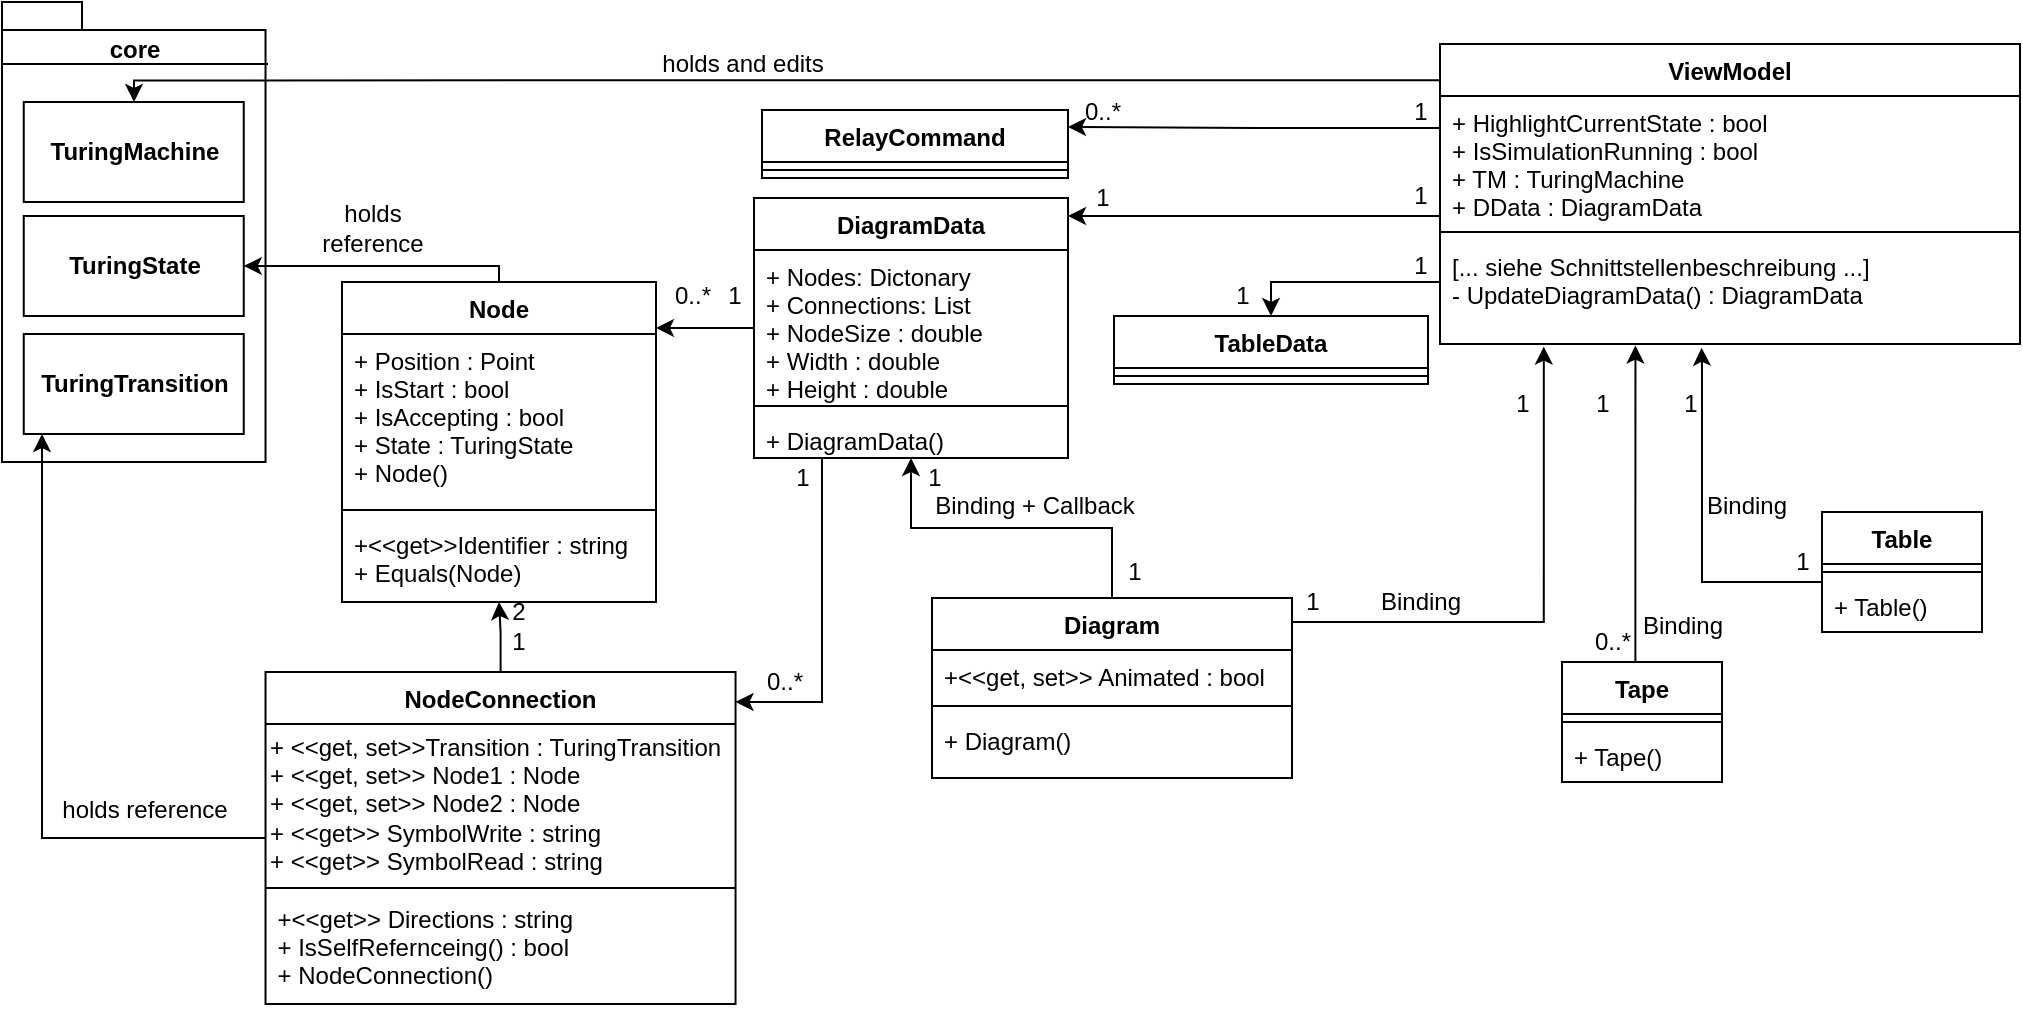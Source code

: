 <mxfile version="18.0.0" type="device"><diagram id="dchTiyNIl8KOHQZsSoF_" name="Page-1"><mxGraphModel dx="1550" dy="834" grid="1" gridSize="10" guides="1" tooltips="1" connect="1" arrows="1" fold="1" page="1" pageScale="1" pageWidth="1169" pageHeight="827" math="0" shadow="0"><root><mxCell id="0"/><mxCell id="1" parent="0"/><mxCell id="G-NHdpEDeoGginfyEZzY-34" style="edgeStyle=orthogonalEdgeStyle;rounded=0;orthogonalLoop=1;jettySize=auto;html=1;entryX=1;entryY=0.25;entryDx=0;entryDy=0;startArrow=none;startFill=0;endArrow=classic;endFill=1;endSize=6;strokeWidth=1;exitX=0;exitY=0.209;exitDx=0;exitDy=0;exitPerimeter=0;" parent="1" source="G-NHdpEDeoGginfyEZzY-89" target="G-NHdpEDeoGginfyEZzY-30" edge="1"><mxGeometry relative="1" as="geometry"><mxPoint x="705" y="83" as="sourcePoint"/><Array as="points"><mxPoint x="779" y="83"/><mxPoint x="686" y="83"/></Array></mxGeometry></mxCell><mxCell id="G-NHdpEDeoGginfyEZzY-39" style="edgeStyle=orthogonalEdgeStyle;rounded=0;orthogonalLoop=1;jettySize=auto;html=1;startArrow=none;startFill=0;endArrow=classic;endFill=1;endSize=6;strokeWidth=1;exitX=0;exitY=0.827;exitDx=0;exitDy=0;exitPerimeter=0;" parent="1" source="G-NHdpEDeoGginfyEZzY-89" target="G-NHdpEDeoGginfyEZzY-43" edge="1"><mxGeometry relative="1" as="geometry"><mxPoint x="705" y="127" as="sourcePoint"/><mxPoint x="593" y="126.5" as="targetPoint"/><Array as="points"><mxPoint x="779" y="127"/></Array></mxGeometry></mxCell><mxCell id="G-NHdpEDeoGginfyEZzY-30" value="RelayCommand" style="swimlane;fontStyle=1;align=center;verticalAlign=top;childLayout=stackLayout;horizontal=1;startSize=26;horizontalStack=0;resizeParent=1;resizeParentMax=0;resizeLast=0;collapsible=1;marginBottom=0;" parent="1" vertex="1"><mxGeometry x="440" y="74" width="153" height="34" as="geometry"/></mxCell><mxCell id="G-NHdpEDeoGginfyEZzY-32" value="" style="line;strokeWidth=1;fillColor=none;align=left;verticalAlign=middle;spacingTop=-1;spacingLeft=3;spacingRight=3;rotatable=0;labelPosition=right;points=[];portConstraint=eastwest;" parent="G-NHdpEDeoGginfyEZzY-30" vertex="1"><mxGeometry y="26" width="153" height="8" as="geometry"/></mxCell><mxCell id="G-NHdpEDeoGginfyEZzY-35" value="1" style="text;html=1;align=center;verticalAlign=middle;resizable=0;points=[];autosize=1;strokeColor=none;fillColor=none;" parent="1" vertex="1"><mxGeometry x="759" y="65" width="20" height="20" as="geometry"/></mxCell><mxCell id="G-NHdpEDeoGginfyEZzY-36" value="0..*" style="text;html=1;align=center;verticalAlign=middle;resizable=0;points=[];autosize=1;strokeColor=none;fillColor=none;" parent="1" vertex="1"><mxGeometry x="595" y="65" width="30" height="20" as="geometry"/></mxCell><mxCell id="G-NHdpEDeoGginfyEZzY-40" value="1" style="text;html=1;align=center;verticalAlign=middle;resizable=0;points=[];autosize=1;strokeColor=none;fillColor=none;" parent="1" vertex="1"><mxGeometry x="759" y="107" width="20" height="20" as="geometry"/></mxCell><mxCell id="G-NHdpEDeoGginfyEZzY-41" value="1" style="text;html=1;align=center;verticalAlign=middle;resizable=0;points=[];autosize=1;strokeColor=none;fillColor=none;" parent="1" vertex="1"><mxGeometry x="600" y="108" width="20" height="20" as="geometry"/></mxCell><mxCell id="G-NHdpEDeoGginfyEZzY-56" style="edgeStyle=orthogonalEdgeStyle;rounded=0;orthogonalLoop=1;jettySize=auto;html=1;startArrow=none;startFill=0;endArrow=classic;endFill=1;endSize=6;strokeWidth=1;" parent="1" source="G-NHdpEDeoGginfyEZzY-43" target="G-NHdpEDeoGginfyEZzY-47" edge="1"><mxGeometry relative="1" as="geometry"><Array as="points"><mxPoint x="440" y="232"/></Array></mxGeometry></mxCell><mxCell id="G-NHdpEDeoGginfyEZzY-57" style="edgeStyle=orthogonalEdgeStyle;rounded=0;orthogonalLoop=1;jettySize=auto;html=1;startArrow=none;startFill=0;endArrow=classic;endFill=1;endSize=6;strokeWidth=1;" parent="1" source="G-NHdpEDeoGginfyEZzY-43" target="G-NHdpEDeoGginfyEZzY-51" edge="1"><mxGeometry relative="1" as="geometry"><Array as="points"><mxPoint x="470" y="370"/></Array></mxGeometry></mxCell><mxCell id="G-NHdpEDeoGginfyEZzY-43" value="DiagramData" style="swimlane;fontStyle=1;align=center;verticalAlign=top;childLayout=stackLayout;horizontal=1;startSize=26;horizontalStack=0;resizeParent=1;resizeParentMax=0;resizeLast=0;collapsible=1;marginBottom=0;" parent="1" vertex="1"><mxGeometry x="436" y="118" width="157" height="130" as="geometry"/></mxCell><mxCell id="G-NHdpEDeoGginfyEZzY-44" value="+ Nodes: Dictonary&#xA;+ Connections: List&#xA;+ NodeSize : double&#xA;+ Width : double&#xA;+ Height : double" style="text;strokeColor=none;fillColor=none;align=left;verticalAlign=top;spacingLeft=4;spacingRight=4;overflow=hidden;rotatable=0;points=[[0,0.5],[1,0.5]];portConstraint=eastwest;" parent="G-NHdpEDeoGginfyEZzY-43" vertex="1"><mxGeometry y="26" width="157" height="74" as="geometry"/></mxCell><mxCell id="G-NHdpEDeoGginfyEZzY-45" value="" style="line;strokeWidth=1;fillColor=none;align=left;verticalAlign=middle;spacingTop=-1;spacingLeft=3;spacingRight=3;rotatable=0;labelPosition=right;points=[];portConstraint=eastwest;" parent="G-NHdpEDeoGginfyEZzY-43" vertex="1"><mxGeometry y="100" width="157" height="8" as="geometry"/></mxCell><mxCell id="G-NHdpEDeoGginfyEZzY-46" value="+ DiagramData()" style="text;strokeColor=none;fillColor=none;align=left;verticalAlign=top;spacingLeft=4;spacingRight=4;overflow=hidden;rotatable=0;points=[[0,0.5],[1,0.5]];portConstraint=eastwest;" parent="G-NHdpEDeoGginfyEZzY-43" vertex="1"><mxGeometry y="108" width="157" height="22" as="geometry"/></mxCell><mxCell id="G-NHdpEDeoGginfyEZzY-47" value="Node" style="swimlane;fontStyle=1;align=center;verticalAlign=top;childLayout=stackLayout;horizontal=1;startSize=26;horizontalStack=0;resizeParent=1;resizeParentMax=0;resizeLast=0;collapsible=1;marginBottom=0;" parent="1" vertex="1"><mxGeometry x="230" y="160" width="157" height="160" as="geometry"/></mxCell><mxCell id="G-NHdpEDeoGginfyEZzY-48" value="+ Position : Point&#xA;+ IsStart : bool&#xA;+ IsAccepting : bool&#xA;+ State : TuringState&#xA;+ Node()" style="text;strokeColor=none;fillColor=none;align=left;verticalAlign=top;spacingLeft=4;spacingRight=4;overflow=hidden;rotatable=0;points=[[0,0.5],[1,0.5]];portConstraint=eastwest;" parent="G-NHdpEDeoGginfyEZzY-47" vertex="1"><mxGeometry y="26" width="157" height="84" as="geometry"/></mxCell><mxCell id="G-NHdpEDeoGginfyEZzY-49" value="" style="line;strokeWidth=1;fillColor=none;align=left;verticalAlign=middle;spacingTop=-1;spacingLeft=3;spacingRight=3;rotatable=0;labelPosition=right;points=[];portConstraint=eastwest;" parent="G-NHdpEDeoGginfyEZzY-47" vertex="1"><mxGeometry y="110" width="157" height="8" as="geometry"/></mxCell><mxCell id="G-NHdpEDeoGginfyEZzY-50" value="+&lt;&lt;get&gt;&gt;Identifier : string&#xA;+ Equals(Node)&#xA;" style="text;strokeColor=none;fillColor=none;align=left;verticalAlign=top;spacingLeft=4;spacingRight=4;overflow=hidden;rotatable=0;points=[[0,0.5],[1,0.5]];portConstraint=eastwest;" parent="G-NHdpEDeoGginfyEZzY-47" vertex="1"><mxGeometry y="118" width="157" height="42" as="geometry"/></mxCell><mxCell id="G-NHdpEDeoGginfyEZzY-69" style="edgeStyle=orthogonalEdgeStyle;rounded=0;orthogonalLoop=1;jettySize=auto;html=1;startArrow=none;startFill=0;endArrow=classic;endFill=1;endSize=6;strokeWidth=1;" parent="1" source="G-NHdpEDeoGginfyEZzY-51" target="G-NHdpEDeoGginfyEZzY-47" edge="1"><mxGeometry relative="1" as="geometry"/></mxCell><mxCell id="G-NHdpEDeoGginfyEZzY-51" value="NodeConnection" style="swimlane;fontStyle=1;align=center;verticalAlign=top;childLayout=stackLayout;horizontal=1;startSize=26;horizontalStack=0;resizeParent=1;resizeParentMax=0;resizeLast=0;collapsible=1;marginBottom=0;" parent="1" vertex="1"><mxGeometry x="191.76" y="355" width="235" height="166" as="geometry"/></mxCell><mxCell id="nLPxCyhW_LGcj3yW4wjA-1" value="&lt;div align=&quot;left&quot;&gt;+ &amp;lt;&amp;lt;get, set&amp;gt;&amp;gt;Transition : TuringTransition &lt;/div&gt;&lt;div align=&quot;left&quot;&gt;+ &amp;lt;&amp;lt;get, set&amp;gt;&amp;gt; Node1 : Node&lt;/div&gt;&lt;div align=&quot;left&quot;&gt;+ &amp;lt;&amp;lt;get, set&amp;gt;&amp;gt; Node2 : Node&lt;/div&gt;&lt;div align=&quot;left&quot;&gt;+ &amp;lt;&amp;lt;get&amp;gt;&amp;gt; SymbolWrite : string&lt;/div&gt;&lt;div align=&quot;left&quot;&gt;+ &amp;lt;&amp;lt;get&amp;gt;&amp;gt; SymbolRead : string&lt;br&gt;&lt;/div&gt;" style="text;html=1;align=left;verticalAlign=middle;resizable=0;points=[];autosize=1;strokeColor=none;fillColor=none;" vertex="1" parent="G-NHdpEDeoGginfyEZzY-51"><mxGeometry y="26" width="235" height="80" as="geometry"/></mxCell><mxCell id="G-NHdpEDeoGginfyEZzY-53" value="" style="line;strokeWidth=1;fillColor=none;align=left;verticalAlign=middle;spacingTop=-1;spacingLeft=3;spacingRight=3;rotatable=0;labelPosition=right;points=[];portConstraint=eastwest;" parent="G-NHdpEDeoGginfyEZzY-51" vertex="1"><mxGeometry y="106" width="235" height="4" as="geometry"/></mxCell><mxCell id="G-NHdpEDeoGginfyEZzY-54" value="+&lt;&lt;get&gt;&gt; Directions : string&#xA;+ IsSelfRefernceing() : bool&#xA;+ NodeConnection()" style="text;strokeColor=none;fillColor=none;align=left;verticalAlign=top;spacingLeft=4;spacingRight=4;overflow=hidden;rotatable=0;points=[[0,0.5],[1,0.5]];portConstraint=eastwest;" parent="G-NHdpEDeoGginfyEZzY-51" vertex="1"><mxGeometry y="110" width="235" height="56" as="geometry"/></mxCell><mxCell id="G-NHdpEDeoGginfyEZzY-59" value="core" style="shape=folder;fontStyle=1;spacingTop=10;tabWidth=40;tabHeight=14;tabPosition=left;html=1;verticalAlign=top;" parent="1" vertex="1"><mxGeometry x="60" y="20" width="131.76" height="230" as="geometry"/></mxCell><mxCell id="G-NHdpEDeoGginfyEZzY-63" value="&lt;b&gt;TuringState&lt;/b&gt;" style="html=1;" parent="1" vertex="1"><mxGeometry x="70.88" y="127" width="110" height="50" as="geometry"/></mxCell><mxCell id="G-NHdpEDeoGginfyEZzY-64" value="&lt;b&gt;TuringTransition&lt;/b&gt;" style="html=1;" parent="1" vertex="1"><mxGeometry x="70.88" y="186" width="110" height="50" as="geometry"/></mxCell><mxCell id="G-NHdpEDeoGginfyEZzY-65" value="&lt;b&gt;TuringMachine&lt;/b&gt;" style="html=1;" parent="1" vertex="1"><mxGeometry x="70.88" y="70" width="110" height="50" as="geometry"/></mxCell><mxCell id="G-NHdpEDeoGginfyEZzY-66" value="" style="line;strokeWidth=1;fillColor=none;align=left;verticalAlign=middle;spacingTop=-1;spacingLeft=3;spacingRight=3;rotatable=0;labelPosition=right;points=[];portConstraint=eastwest;" parent="1" vertex="1"><mxGeometry x="60" y="50" width="133" height="2" as="geometry"/></mxCell><mxCell id="G-NHdpEDeoGginfyEZzY-67" style="edgeStyle=orthogonalEdgeStyle;rounded=0;orthogonalLoop=1;jettySize=auto;html=1;startArrow=none;startFill=0;endArrow=classic;endFill=1;endSize=6;strokeWidth=1;exitX=-0.001;exitY=0.121;exitDx=0;exitDy=0;exitPerimeter=0;" parent="1" source="G-NHdpEDeoGginfyEZzY-88" target="G-NHdpEDeoGginfyEZzY-65" edge="1"><mxGeometry relative="1" as="geometry"><mxPoint x="705" y="60" as="sourcePoint"/><Array as="points"><mxPoint x="126" y="60"/></Array></mxGeometry></mxCell><mxCell id="G-NHdpEDeoGginfyEZzY-70" style="edgeStyle=orthogonalEdgeStyle;rounded=0;orthogonalLoop=1;jettySize=auto;html=1;startArrow=none;startFill=0;endArrow=classic;endFill=1;endSize=6;strokeWidth=1;" parent="1" source="G-NHdpEDeoGginfyEZzY-47" target="G-NHdpEDeoGginfyEZzY-63" edge="1"><mxGeometry relative="1" as="geometry"><Array as="points"><mxPoint x="309" y="152"/></Array></mxGeometry></mxCell><mxCell id="G-NHdpEDeoGginfyEZzY-71" style="edgeStyle=orthogonalEdgeStyle;rounded=0;orthogonalLoop=1;jettySize=auto;html=1;startArrow=none;startFill=0;endArrow=classic;endFill=1;endSize=6;strokeWidth=1;" parent="1" source="G-NHdpEDeoGginfyEZzY-51" target="G-NHdpEDeoGginfyEZzY-64" edge="1"><mxGeometry relative="1" as="geometry"><Array as="points"><mxPoint x="80" y="438"/></Array></mxGeometry></mxCell><mxCell id="G-NHdpEDeoGginfyEZzY-72" value="holds reference" style="text;html=1;align=center;verticalAlign=middle;resizable=0;points=[];autosize=1;strokeColor=none;fillColor=none;" parent="1" vertex="1"><mxGeometry x="80.88" y="414" width="100" height="20" as="geometry"/></mxCell><mxCell id="G-NHdpEDeoGginfyEZzY-73" value="holds&lt;br&gt;reference" style="text;html=1;align=center;verticalAlign=middle;resizable=0;points=[];autosize=1;strokeColor=none;fillColor=none;" parent="1" vertex="1"><mxGeometry x="210" y="118" width="70" height="30" as="geometry"/></mxCell><mxCell id="G-NHdpEDeoGginfyEZzY-74" value="holds and edits" style="text;html=1;align=center;verticalAlign=middle;resizable=0;points=[];autosize=1;strokeColor=none;fillColor=none;" parent="1" vertex="1"><mxGeometry x="380" y="41" width="100" height="20" as="geometry"/></mxCell><mxCell id="G-NHdpEDeoGginfyEZzY-94" style="edgeStyle=orthogonalEdgeStyle;rounded=0;orthogonalLoop=1;jettySize=auto;html=1;entryX=0.179;entryY=1.025;entryDx=0;entryDy=0;entryPerimeter=0;startArrow=none;startFill=0;endArrow=classic;endFill=1;endSize=6;strokeWidth=1;" parent="1" source="G-NHdpEDeoGginfyEZzY-75" target="G-NHdpEDeoGginfyEZzY-91" edge="1"><mxGeometry relative="1" as="geometry"><Array as="points"><mxPoint x="831" y="330"/></Array></mxGeometry></mxCell><mxCell id="G-NHdpEDeoGginfyEZzY-127" style="edgeStyle=orthogonalEdgeStyle;rounded=0;orthogonalLoop=1;jettySize=auto;html=1;startArrow=none;startFill=0;endArrow=classic;endFill=1;endSize=6;strokeWidth=1;" parent="1" source="G-NHdpEDeoGginfyEZzY-75" target="G-NHdpEDeoGginfyEZzY-43" edge="1"><mxGeometry relative="1" as="geometry"/></mxCell><mxCell id="G-NHdpEDeoGginfyEZzY-75" value="Diagram" style="swimlane;fontStyle=1;align=center;verticalAlign=top;childLayout=stackLayout;horizontal=1;startSize=26;horizontalStack=0;resizeParent=1;resizeParentMax=0;resizeLast=0;collapsible=1;marginBottom=0;" parent="1" vertex="1"><mxGeometry x="525" y="318" width="180" height="90" as="geometry"/></mxCell><mxCell id="G-NHdpEDeoGginfyEZzY-76" value="+&lt;&lt;get, set&gt;&gt; Animated : bool" style="text;strokeColor=none;fillColor=none;align=left;verticalAlign=top;spacingLeft=4;spacingRight=4;overflow=hidden;rotatable=0;points=[[0,0.5],[1,0.5]];portConstraint=eastwest;" parent="G-NHdpEDeoGginfyEZzY-75" vertex="1"><mxGeometry y="26" width="180" height="24" as="geometry"/></mxCell><mxCell id="G-NHdpEDeoGginfyEZzY-77" value="" style="line;strokeWidth=1;fillColor=none;align=left;verticalAlign=middle;spacingTop=-1;spacingLeft=3;spacingRight=3;rotatable=0;labelPosition=right;points=[];portConstraint=eastwest;" parent="G-NHdpEDeoGginfyEZzY-75" vertex="1"><mxGeometry y="50" width="180" height="8" as="geometry"/></mxCell><mxCell id="G-NHdpEDeoGginfyEZzY-78" value="+ Diagram()" style="text;strokeColor=none;fillColor=none;align=left;verticalAlign=top;spacingLeft=4;spacingRight=4;overflow=hidden;rotatable=0;points=[[0,0.5],[1,0.5]];portConstraint=eastwest;" parent="G-NHdpEDeoGginfyEZzY-75" vertex="1"><mxGeometry y="58" width="180" height="32" as="geometry"/></mxCell><mxCell id="G-NHdpEDeoGginfyEZzY-81" value="Binding" style="text;html=1;align=center;verticalAlign=middle;resizable=0;points=[];autosize=1;strokeColor=none;fillColor=none;" parent="1" vertex="1"><mxGeometry x="739" y="310" width="60" height="20" as="geometry"/></mxCell><mxCell id="G-NHdpEDeoGginfyEZzY-92" style="edgeStyle=orthogonalEdgeStyle;rounded=0;orthogonalLoop=1;jettySize=auto;html=1;startArrow=none;startFill=0;endArrow=classic;endFill=1;endSize=6;strokeWidth=1;entryX=0.451;entryY=1.036;entryDx=0;entryDy=0;entryPerimeter=0;" parent="1" source="G-NHdpEDeoGginfyEZzY-83" target="G-NHdpEDeoGginfyEZzY-91" edge="1"><mxGeometry relative="1" as="geometry"><mxPoint x="880" y="210" as="targetPoint"/><Array as="points"><mxPoint x="910" y="310"/><mxPoint x="910" y="203"/></Array></mxGeometry></mxCell><mxCell id="G-NHdpEDeoGginfyEZzY-83" value="Table" style="swimlane;fontStyle=1;align=center;verticalAlign=top;childLayout=stackLayout;horizontal=1;startSize=26;horizontalStack=0;resizeParent=1;resizeParentMax=0;resizeLast=0;collapsible=1;marginBottom=0;" parent="1" vertex="1"><mxGeometry x="970" y="275" width="80" height="60" as="geometry"/></mxCell><mxCell id="G-NHdpEDeoGginfyEZzY-85" value="" style="line;strokeWidth=1;fillColor=none;align=left;verticalAlign=middle;spacingTop=-1;spacingLeft=3;spacingRight=3;rotatable=0;labelPosition=right;points=[];portConstraint=eastwest;" parent="G-NHdpEDeoGginfyEZzY-83" vertex="1"><mxGeometry y="26" width="80" height="8" as="geometry"/></mxCell><mxCell id="G-NHdpEDeoGginfyEZzY-86" value="+ Table()" style="text;strokeColor=none;fillColor=none;align=left;verticalAlign=top;spacingLeft=4;spacingRight=4;overflow=hidden;rotatable=0;points=[[0,0.5],[1,0.5]];portConstraint=eastwest;" parent="G-NHdpEDeoGginfyEZzY-83" vertex="1"><mxGeometry y="34" width="80" height="26" as="geometry"/></mxCell><mxCell id="G-NHdpEDeoGginfyEZzY-99" style="edgeStyle=orthogonalEdgeStyle;rounded=0;orthogonalLoop=1;jettySize=auto;html=1;entryX=0.5;entryY=0;entryDx=0;entryDy=0;startArrow=none;startFill=0;endArrow=classic;endFill=1;endSize=6;strokeWidth=1;" parent="1" source="G-NHdpEDeoGginfyEZzY-88" target="G-NHdpEDeoGginfyEZzY-95" edge="1"><mxGeometry relative="1" as="geometry"><Array as="points"><mxPoint x="695" y="160"/></Array></mxGeometry></mxCell><mxCell id="G-NHdpEDeoGginfyEZzY-88" value="ViewModel" style="swimlane;fontStyle=1;align=center;verticalAlign=top;childLayout=stackLayout;horizontal=1;startSize=26;horizontalStack=0;resizeParent=1;resizeParentMax=0;resizeLast=0;collapsible=1;marginBottom=0;" parent="1" vertex="1"><mxGeometry x="779" y="41" width="290" height="150" as="geometry"/></mxCell><mxCell id="G-NHdpEDeoGginfyEZzY-89" value="+ HighlightCurrentState : bool&#xA;+ IsSimulationRunning : bool&#xA;+ TM : TuringMachine&#xA;+ DData : DiagramData" style="text;strokeColor=none;fillColor=none;align=left;verticalAlign=top;spacingLeft=4;spacingRight=4;overflow=hidden;rotatable=0;points=[[0,0.5],[1,0.5]];portConstraint=eastwest;" parent="G-NHdpEDeoGginfyEZzY-88" vertex="1"><mxGeometry y="26" width="290" height="64" as="geometry"/></mxCell><mxCell id="G-NHdpEDeoGginfyEZzY-90" value="" style="line;strokeWidth=1;fillColor=none;align=left;verticalAlign=middle;spacingTop=-1;spacingLeft=3;spacingRight=3;rotatable=0;labelPosition=right;points=[];portConstraint=eastwest;" parent="G-NHdpEDeoGginfyEZzY-88" vertex="1"><mxGeometry y="90" width="290" height="8" as="geometry"/></mxCell><mxCell id="G-NHdpEDeoGginfyEZzY-91" value="[... siehe Schnittstellenbeschreibung ...]&#xA;- UpdateDiagramData() : DiagramData" style="text;strokeColor=none;fillColor=none;align=left;verticalAlign=top;spacingLeft=4;spacingRight=4;overflow=hidden;rotatable=0;points=[[0,0.5],[1,0.5]];portConstraint=eastwest;" parent="G-NHdpEDeoGginfyEZzY-88" vertex="1"><mxGeometry y="98" width="290" height="52" as="geometry"/></mxCell><mxCell id="G-NHdpEDeoGginfyEZzY-93" value="Binding" style="text;html=1;align=center;verticalAlign=middle;resizable=0;points=[];autosize=1;strokeColor=none;fillColor=none;" parent="1" vertex="1"><mxGeometry x="902" y="262" width="60" height="20" as="geometry"/></mxCell><mxCell id="G-NHdpEDeoGginfyEZzY-95" value="TableData" style="swimlane;fontStyle=1;align=center;verticalAlign=top;childLayout=stackLayout;horizontal=1;startSize=26;horizontalStack=0;resizeParent=1;resizeParentMax=0;resizeLast=0;collapsible=1;marginBottom=0;" parent="1" vertex="1"><mxGeometry x="616" y="177" width="157" height="34" as="geometry"/></mxCell><mxCell id="G-NHdpEDeoGginfyEZzY-97" value="" style="line;strokeWidth=1;fillColor=none;align=left;verticalAlign=middle;spacingTop=-1;spacingLeft=3;spacingRight=3;rotatable=0;labelPosition=right;points=[];portConstraint=eastwest;" parent="G-NHdpEDeoGginfyEZzY-95" vertex="1"><mxGeometry y="26" width="157" height="8" as="geometry"/></mxCell><mxCell id="G-NHdpEDeoGginfyEZzY-101" value="1" style="text;html=1;align=center;verticalAlign=middle;resizable=0;points=[];autosize=1;strokeColor=none;fillColor=none;" parent="1" vertex="1"><mxGeometry x="810" y="211" width="20" height="20" as="geometry"/></mxCell><mxCell id="G-NHdpEDeoGginfyEZzY-102" value="1" style="text;html=1;align=center;verticalAlign=middle;resizable=0;points=[];autosize=1;strokeColor=none;fillColor=none;" parent="1" vertex="1"><mxGeometry x="894" y="211" width="20" height="20" as="geometry"/></mxCell><mxCell id="G-NHdpEDeoGginfyEZzY-103" value="1" style="text;html=1;align=center;verticalAlign=middle;resizable=0;points=[];autosize=1;strokeColor=none;fillColor=none;" parent="1" vertex="1"><mxGeometry x="705" y="310" width="20" height="20" as="geometry"/></mxCell><mxCell id="G-NHdpEDeoGginfyEZzY-104" value="1" style="text;html=1;align=center;verticalAlign=middle;resizable=0;points=[];autosize=1;strokeColor=none;fillColor=none;" parent="1" vertex="1"><mxGeometry x="950" y="290" width="20" height="20" as="geometry"/></mxCell><mxCell id="G-NHdpEDeoGginfyEZzY-105" value="1" style="text;html=1;align=center;verticalAlign=middle;resizable=0;points=[];autosize=1;strokeColor=none;fillColor=none;" parent="1" vertex="1"><mxGeometry x="416" y="157" width="20" height="20" as="geometry"/></mxCell><mxCell id="G-NHdpEDeoGginfyEZzY-106" value="0..*" style="text;html=1;align=center;verticalAlign=middle;resizable=0;points=[];autosize=1;strokeColor=none;fillColor=none;" parent="1" vertex="1"><mxGeometry x="390" y="157" width="30" height="20" as="geometry"/></mxCell><mxCell id="G-NHdpEDeoGginfyEZzY-107" value="1" style="text;html=1;align=center;verticalAlign=middle;resizable=0;points=[];autosize=1;strokeColor=none;fillColor=none;" parent="1" vertex="1"><mxGeometry x="670" y="157" width="20" height="20" as="geometry"/></mxCell><mxCell id="G-NHdpEDeoGginfyEZzY-108" value="1" style="text;html=1;align=center;verticalAlign=middle;resizable=0;points=[];autosize=1;strokeColor=none;fillColor=none;" parent="1" vertex="1"><mxGeometry x="759" y="142" width="20" height="20" as="geometry"/></mxCell><mxCell id="G-NHdpEDeoGginfyEZzY-109" value="1" style="text;html=1;align=center;verticalAlign=middle;resizable=0;points=[];autosize=1;strokeColor=none;fillColor=none;" parent="1" vertex="1"><mxGeometry x="450" y="248" width="20" height="20" as="geometry"/></mxCell><mxCell id="G-NHdpEDeoGginfyEZzY-113" value="0..*" style="text;html=1;align=center;verticalAlign=middle;resizable=0;points=[];autosize=1;strokeColor=none;fillColor=none;" parent="1" vertex="1"><mxGeometry x="436" y="350" width="30" height="20" as="geometry"/></mxCell><mxCell id="G-NHdpEDeoGginfyEZzY-117" value="1" style="text;html=1;align=center;verticalAlign=middle;resizable=0;points=[];autosize=1;strokeColor=none;fillColor=none;" parent="1" vertex="1"><mxGeometry x="308" y="330" width="20" height="20" as="geometry"/></mxCell><mxCell id="G-NHdpEDeoGginfyEZzY-118" value="2" style="text;html=1;align=center;verticalAlign=middle;resizable=0;points=[];autosize=1;strokeColor=none;fillColor=none;" parent="1" vertex="1"><mxGeometry x="308" y="315" width="20" height="20" as="geometry"/></mxCell><mxCell id="G-NHdpEDeoGginfyEZzY-122" style="edgeStyle=orthogonalEdgeStyle;rounded=0;orthogonalLoop=1;jettySize=auto;html=1;entryX=0.337;entryY=1.015;entryDx=0;entryDy=0;entryPerimeter=0;startArrow=none;startFill=0;endArrow=classic;endFill=1;endSize=6;strokeWidth=1;" parent="1" source="G-NHdpEDeoGginfyEZzY-119" target="G-NHdpEDeoGginfyEZzY-91" edge="1"><mxGeometry relative="1" as="geometry"><Array as="points"><mxPoint x="877" y="276"/></Array></mxGeometry></mxCell><mxCell id="G-NHdpEDeoGginfyEZzY-119" value="Tape" style="swimlane;fontStyle=1;align=center;verticalAlign=top;childLayout=stackLayout;horizontal=1;startSize=26;horizontalStack=0;resizeParent=1;resizeParentMax=0;resizeLast=0;collapsible=1;marginBottom=0;" parent="1" vertex="1"><mxGeometry x="840" y="350" width="80" height="60" as="geometry"/></mxCell><mxCell id="G-NHdpEDeoGginfyEZzY-120" value="" style="line;strokeWidth=1;fillColor=none;align=left;verticalAlign=middle;spacingTop=-1;spacingLeft=3;spacingRight=3;rotatable=0;labelPosition=right;points=[];portConstraint=eastwest;" parent="G-NHdpEDeoGginfyEZzY-119" vertex="1"><mxGeometry y="26" width="80" height="8" as="geometry"/></mxCell><mxCell id="G-NHdpEDeoGginfyEZzY-121" value="+ Tape()" style="text;strokeColor=none;fillColor=none;align=left;verticalAlign=top;spacingLeft=4;spacingRight=4;overflow=hidden;rotatable=0;points=[[0,0.5],[1,0.5]];portConstraint=eastwest;" parent="G-NHdpEDeoGginfyEZzY-119" vertex="1"><mxGeometry y="34" width="80" height="26" as="geometry"/></mxCell><mxCell id="G-NHdpEDeoGginfyEZzY-123" value="1" style="text;html=1;align=center;verticalAlign=middle;resizable=0;points=[];autosize=1;strokeColor=none;fillColor=none;" parent="1" vertex="1"><mxGeometry x="850" y="211" width="20" height="20" as="geometry"/></mxCell><mxCell id="G-NHdpEDeoGginfyEZzY-124" value="0..*" style="text;html=1;align=center;verticalAlign=middle;resizable=0;points=[];autosize=1;strokeColor=none;fillColor=none;" parent="1" vertex="1"><mxGeometry x="850" y="330" width="30" height="20" as="geometry"/></mxCell><mxCell id="G-NHdpEDeoGginfyEZzY-125" value="Binding" style="text;html=1;align=center;verticalAlign=middle;resizable=0;points=[];autosize=1;strokeColor=none;fillColor=none;" parent="1" vertex="1"><mxGeometry x="870" y="322" width="60" height="20" as="geometry"/></mxCell><mxCell id="G-NHdpEDeoGginfyEZzY-128" value="Binding + Callback" style="text;html=1;align=center;verticalAlign=middle;resizable=0;points=[];autosize=1;strokeColor=none;fillColor=none;" parent="1" vertex="1"><mxGeometry x="516" y="262" width="120" height="20" as="geometry"/></mxCell><mxCell id="G-NHdpEDeoGginfyEZzY-129" value="1" style="text;html=1;align=center;verticalAlign=middle;resizable=0;points=[];autosize=1;strokeColor=none;fillColor=none;" parent="1" vertex="1"><mxGeometry x="516" y="248" width="20" height="20" as="geometry"/></mxCell><mxCell id="G-NHdpEDeoGginfyEZzY-130" value="1" style="text;html=1;align=center;verticalAlign=middle;resizable=0;points=[];autosize=1;strokeColor=none;fillColor=none;" parent="1" vertex="1"><mxGeometry x="616" y="295" width="20" height="20" as="geometry"/></mxCell></root></mxGraphModel></diagram></mxfile>